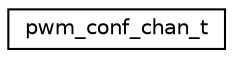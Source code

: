 digraph "Graphical Class Hierarchy"
{
 // LATEX_PDF_SIZE
  edge [fontname="Helvetica",fontsize="10",labelfontname="Helvetica",labelfontsize="10"];
  node [fontname="Helvetica",fontsize="10",shape=record];
  rankdir="LR";
  Node0 [label="pwm_conf_chan_t",height=0.2,width=0.4,color="black", fillcolor="white", style="filled",URL="$structpwm__conf__chan__t.html",tooltip="PWM channel configuration data structure."];
}
